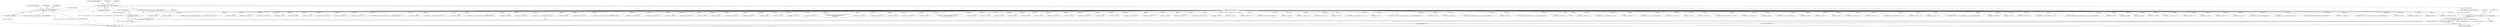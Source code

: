 digraph "0_radare2_f17bfd9f1da05f30f23a4dd05e9d2363e1406948@API" {
"1001841" [label="(Call,data[l++] = op->operands[0].regs[1] << 3 | op->operands[0].regs[0])"];
"1001846" [label="(Call,op->operands[0].regs[1] << 3 | op->operands[0].regs[0])"];
"1001847" [label="(Call,op->operands[0].regs[1] << 3)"];
"1001813" [label="(Call,op->operands[0].regs[1] != X86R_UNDEFINED)"];
"1001741" [label="(Call,op->operands[0].regs[0] == X86R_UNDEFINED)"];
"1000104" [label="(MethodParameterIn,ut8 *data)"];
"1002127" [label="(Call,data[l++] = offset >> 32)"];
"1002786" [label="(Call,data[l++] = op->operands[0].reg << 3 | 0x4)"];
"1001783" [label="(Call,data[l++] = offset >> 16)"];
"1002941" [label="(Call,data[l++] = 0x40 | op->operands[1].regs[0])"];
"1002755" [label="(Call,data[l++] = offset >> 16)"];
"1001848" [label="(Call,op->operands[0].regs[1])"];
"1001847" [label="(Call,op->operands[0].regs[1] << 3)"];
"1001742" [label="(Call,op->operands[0].regs[0])"];
"1001159" [label="(Call,data[l++] = offset)"];
"1001449" [label="(Call,data[l++] = 0x48 | rex)"];
"1001753" [label="(Call,data[l++] = op->operands[1].reg << 3 | 0x5)"];
"1000487" [label="(Call,data[l++] = immediate >> 56)"];
"1003161" [label="(Call,data[l++] = offset)"];
"1000380" [label="(Call,data[l++] = 0xc0 | op->operands[0].reg)"];
"1001197" [label="(Call,data[l++] = offset)"];
"1001775" [label="(Call,data[l++] = offset >> 8)"];
"1001846" [label="(Call,op->operands[0].regs[1] << 3 | op->operands[0].regs[0])"];
"1002397" [label="(Call,data[l++] = 0x67)"];
"1000479" [label="(Call,data[l++] = immediate >> 48)"];
"1001862" [label="(Identifier,op)"];
"1001203" [label="(Call,data[l++] = offset >> 8)"];
"1001595" [label="(Call,data[l++] = op->operands[1].reg << 3 | 4)"];
"1001211" [label="(Call,data[l++] = offset >> 16)"];
"1002335" [label="(Call,data[l++] = offset >> 16)"];
"1003034" [label="(Call,data[l++] = mod << 5 | op->operands[0].reg << 3 | op->operands[1].regs[0])"];
"1000410" [label="(Call,data[l++] = immediate)"];
"1001416" [label="(Call,data[l++] = 0x67)"];
"1001970" [label="(Call,data[l++] = offset >> 16)"];
"1002556" [label="(Call,data[l++] = op->operands[0].reg << 3 | 0x4)"];
"1002709" [label="(Call,data[l++] = getsib (op->operands[1].scale[0]) << 3 | op->operands[1].regs[0])"];
"1001755" [label="(Identifier,data)"];
"1000304" [label="(Call,data[l++] = 0x66)"];
"1001175" [label="(Call,data[l++] = offset)"];
"1003086" [label="(Call,data[l++] = offset)"];
"1002321" [label="(Call,data[l++] = offset)"];
"1000463" [label="(Call,data[l++] = immediate >> 32)"];
"1002143" [label="(Call,data[l++] = offset >> 48)"];
"1001133" [label="(Call,data[l++] = opcode)"];
"1001656" [label="(Call,data[l++] = offset >> 16)"];
"1001478" [label="(Call,data[l++] = 0x40 | rex)"];
"1003216" [label="(MethodReturn,static int)"];
"1000321" [label="(Call,data[l++] = 0xb0 | op->operands[0].reg)"];
"1001825" [label="(Call,data[l++] = op->operands[1].reg << 3 | 0x4)"];
"1002283" [label="(Call,data[l++] = SEG_REG_PREFIXES[op->operands[1].regs[0]])"];
"1000335" [label="(Call,data[l++] = immediate)"];
"1001713" [label="(Call,data[l++] = mod << 6 | op->operands[1].reg << 3 | op->operands[0].reg)"];
"1002076" [label="(Call,data[l++] = 0xa0)"];
"1001791" [label="(Call,data[l++] = offset >> 24)"];
"1000256" [label="(Call,data[l++] = 0x49)"];
"1001243" [label="(Call,data[l++] = (immediate >> byte))"];
"1001841" [label="(Call,data[l++] = op->operands[0].regs[1] << 3 | op->operands[0].regs[0])"];
"1001751" [label="(Identifier,X86R_UNDEFINED)"];
"1002440" [label="(Call,data[l++] = 0x67)"];
"1002217" [label="(Call,data[l++] = 0x8a)"];
"1002676" [label="(Call,data[l++] = getsib (op->operands[1].scale[0]) << 6 | op->operands[1].regs[0] << 3 | base)"];
"1001118" [label="(Call,data[l++] = 0x66)"];
"1001814" [label="(Call,op->operands[0].regs[1])"];
"1001978" [label="(Call,data[l++] = offset >> 24)"];
"1002104" [label="(Call,data[l++] = offset >> 16)"];
"1001559" [label="(Call,data[l++] = 0x66)"];
"1002741" [label="(Call,data[l++] = offset)"];
"1000264" [label="(Call,data[l++] = 0x48)"];
"1001868" [label="(Identifier,l)"];
"1002618" [label="(Call,data[l++] = offset >> 24)"];
"1002747" [label="(Call,data[l++] = offset >> 8)"];
"1001858" [label="(Call,op->operands[0].regs[0])"];
"1001181" [label="(Call,data[l++] = offset >> 8)"];
"1002913" [label="(Call,data[l++] = 0x80 | op->operands[0].reg << 3 | op->operands[1].regs[0])"];
"1001951" [label="(Call,data[l++] = offset)"];
"1002305" [label="(Call,data[l++] = op->operands[0].reg << 3 | 0x5)"];
"1001769" [label="(Call,data[l++] = offset)"];
"1001565" [label="(Call,data[l++] = (op->operands[0].type & OT_BYTE) ? 0x88 : 0x89)"];
"1001823" [label="(Identifier,X86R_UNDEFINED)"];
"1002596" [label="(Call,data[l++] = offset)"];
"1002327" [label="(Call,data[l++] = offset >> 8)"];
"1001827" [label="(Identifier,data)"];
"1002580" [label="(Call,data[l++] = op->operands[0].reg << 3 | 0x5)"];
"1002484" [label="(Call,data[l++] = 0x66)"];
"1002610" [label="(Call,data[l++] = offset >> 16)"];
"1002490" [label="(Call,data[l++] = op->operands[1].type & OT_BYTE ? 0x8a : 0x8b)"];
"1000436" [label="(Call,data[l++] = immediate >> 16)"];
"1000444" [label="(Call,data[l++] = immediate >> 24)"];
"1001642" [label="(Call,data[l++] = offset)"];
"1002763" [label="(Call,data[l++] = offset >> 24)"];
"1001422" [label="(Call,data[l++] = 0x48)"];
"1002996" [label="(Call,data[l++] = 0x0d)"];
"1003198" [label="(Call,data[l++] = offset >> 16)"];
"1003190" [label="(Call,data[l++] = offset >> 8)"];
"1002421" [label="(Call,data[l++] = 0x44)"];
"1001942" [label="(Call,data[l++] = 0x24)"];
"1001648" [label="(Call,data[l++] = offset >> 8)"];
"1001664" [label="(Call,data[l++] = offset >> 24)"];
"1002509" [label="(Call,data[l++] = (op->operands[1].type & OT_BYTE ||\n\t\t\t\top->operands[0].type & OT_BYTE) ?\n\t\t\t\t0x8a : 0x8b)"];
"1000104" [label="(MethodParameterIn,ut8 *data)"];
"1001962" [label="(Call,data[l++] = offset >> 8)"];
"1003131" [label="(Call,data[l++] = offset >> 24)"];
"1001806" [label="(Identifier,op)"];
"1002572" [label="(Call,data[l++] = 0x25)"];
"1001740" [label="(ControlStructure,if (op->operands[0].regs[0] == X86R_UNDEFINED))"];
"1001886" [label="(Call,op->operands[0].regs[0] == X86R_EBP)"];
"1002112" [label="(Call,data[l++] = offset >> 24)"];
"1002299" [label="(Call,data[l++] = 0x8b)"];
"1001611" [label="(Call,data[l++] = getsib (op->operands[0].scale[0]) << 6 |\n\t\t\t\t\t\t    op->operands[0].regs[0] << 3 | 5)"];
"1001813" [label="(Call,op->operands[0].regs[1] != X86R_UNDEFINED)"];
"1001857" [label="(Literal,3)"];
"1003026" [label="(Call,data[l++] = 0x05)"];
"1000280" [label="(Call,data[l++] = 0x41)"];
"1001540" [label="(Call,data[l++] = 0x8c)"];
"1002894" [label="(Call,data[l++] = 0x5)"];
"1001127" [label="(Call,data[l++] = rex)"];
"1001148" [label="(Call,data[l++] = sib)"];
"1002096" [label="(Call,data[l++] = offset >> 8)"];
"1001842" [label="(Call,data[l++])"];
"1002084" [label="(Call,data[l++] = 0xa1)"];
"1003123" [label="(Call,data[l++] = offset >> 16)"];
"1001741" [label="(Call,op->operands[0].regs[0] == X86R_UNDEFINED)"];
"1001812" [label="(ControlStructure,if (op->operands[0].regs[1] != X86R_UNDEFINED))"];
"1000374" [label="(Call,data[l++] = 0xc7)"];
"1001504" [label="(Call,data[l++] = 0x45)"];
"1000416" [label="(Call,data[l++] = immediate >> 8)"];
"1003206" [label="(Call,data[l++] = offset >> 24)"];
"1002059" [label="(Call,data[l++] = 0x48)"];
"1001219" [label="(Call,data[l++] = offset >> 24)"];
"1000471" [label="(Call,data[l++] = immediate >> 40)"];
"1002211" [label="(Call,data[l++] = 0x41)"];
"1002467" [label="(Call,data[l++] = 0x48)"];
"1002602" [label="(Call,data[l++] = offset >> 8)"];
"1000396" [label="(Call,data[l++] = 0xb8 | op->operands[0].reg)"];
"1001139" [label="(Call,data[l++] = modrm)"];
"1002135" [label="(Call,data[l++] = offset >> 40)"];
"1002343" [label="(Call,data[l++] = offset >> 24)"];
"1002403" [label="(Call,data[l++] = 0x48)"];
"1001870" [label="(Identifier,offset)"];
"1002641" [label="(Call,data[l++] = op->operands[0].reg << 3 | 4)"];
"1001824" [label="(Block,)"];
"1003075" [label="(Call,data[l++] = 0x24)"];
"1001901" [label="(Call,data[l++] = mod << 6 | op->operands[1].reg << 3 | op->operands[0].regs[0])"];
"1001109" [label="(Call,data[l++] = 0x67)"];
"1002151" [label="(Call,data[l++] = offset >> 54)"];
"1002223" [label="(Call,data[l++] = op->operands[0].reg << 3 | (op->operands[1].regs[0] - 8))"];
"1002090" [label="(Call,data[l++] = offset)"];
"1002802" [label="(Call,data[l++] = op->operands[1].regs[1] << 3 | op->operands[1].regs[0])"];
"1003115" [label="(Call,data[l++] = offset >> 8)"];
"1001841" -> "1001824"  [label="AST: "];
"1001841" -> "1001846"  [label="CFG: "];
"1001842" -> "1001841"  [label="AST: "];
"1001846" -> "1001841"  [label="AST: "];
"1001868" -> "1001841"  [label="CFG: "];
"1001841" -> "1003216"  [label="DDG: op->operands[0].regs[1] << 3 | op->operands[0].regs[0]"];
"1001841" -> "1003216"  [label="DDG: data[l++]"];
"1001846" -> "1001841"  [label="DDG: op->operands[0].regs[1] << 3"];
"1001846" -> "1001841"  [label="DDG: op->operands[0].regs[0]"];
"1000104" -> "1001841"  [label="DDG: data"];
"1001846" -> "1001858"  [label="CFG: "];
"1001847" -> "1001846"  [label="AST: "];
"1001858" -> "1001846"  [label="AST: "];
"1001846" -> "1003216"  [label="DDG: op->operands[0].regs[0]"];
"1001846" -> "1003216"  [label="DDG: op->operands[0].regs[1] << 3"];
"1001847" -> "1001846"  [label="DDG: op->operands[0].regs[1]"];
"1001847" -> "1001846"  [label="DDG: 3"];
"1001741" -> "1001846"  [label="DDG: op->operands[0].regs[0]"];
"1001847" -> "1001857"  [label="CFG: "];
"1001848" -> "1001847"  [label="AST: "];
"1001857" -> "1001847"  [label="AST: "];
"1001862" -> "1001847"  [label="CFG: "];
"1001847" -> "1003216"  [label="DDG: op->operands[0].regs[1]"];
"1001813" -> "1001847"  [label="DDG: op->operands[0].regs[1]"];
"1001813" -> "1001812"  [label="AST: "];
"1001813" -> "1001823"  [label="CFG: "];
"1001814" -> "1001813"  [label="AST: "];
"1001823" -> "1001813"  [label="AST: "];
"1001827" -> "1001813"  [label="CFG: "];
"1001870" -> "1001813"  [label="CFG: "];
"1001813" -> "1003216"  [label="DDG: X86R_UNDEFINED"];
"1001813" -> "1003216"  [label="DDG: op->operands[0].regs[1] != X86R_UNDEFINED"];
"1001813" -> "1003216"  [label="DDG: op->operands[0].regs[1]"];
"1001741" -> "1001813"  [label="DDG: X86R_UNDEFINED"];
"1001741" -> "1001740"  [label="AST: "];
"1001741" -> "1001751"  [label="CFG: "];
"1001742" -> "1001741"  [label="AST: "];
"1001751" -> "1001741"  [label="AST: "];
"1001755" -> "1001741"  [label="CFG: "];
"1001806" -> "1001741"  [label="CFG: "];
"1001741" -> "1003216"  [label="DDG: X86R_UNDEFINED"];
"1001741" -> "1003216"  [label="DDG: op->operands[0].regs[0]"];
"1001741" -> "1003216"  [label="DDG: op->operands[0].regs[0] == X86R_UNDEFINED"];
"1001741" -> "1001886"  [label="DDG: op->operands[0].regs[0]"];
"1000104" -> "1000102"  [label="AST: "];
"1000104" -> "1003216"  [label="DDG: data"];
"1000104" -> "1000256"  [label="DDG: data"];
"1000104" -> "1000264"  [label="DDG: data"];
"1000104" -> "1000280"  [label="DDG: data"];
"1000104" -> "1000304"  [label="DDG: data"];
"1000104" -> "1000321"  [label="DDG: data"];
"1000104" -> "1000335"  [label="DDG: data"];
"1000104" -> "1000374"  [label="DDG: data"];
"1000104" -> "1000380"  [label="DDG: data"];
"1000104" -> "1000396"  [label="DDG: data"];
"1000104" -> "1000410"  [label="DDG: data"];
"1000104" -> "1000416"  [label="DDG: data"];
"1000104" -> "1000436"  [label="DDG: data"];
"1000104" -> "1000444"  [label="DDG: data"];
"1000104" -> "1000463"  [label="DDG: data"];
"1000104" -> "1000471"  [label="DDG: data"];
"1000104" -> "1000479"  [label="DDG: data"];
"1000104" -> "1000487"  [label="DDG: data"];
"1000104" -> "1001109"  [label="DDG: data"];
"1000104" -> "1001118"  [label="DDG: data"];
"1000104" -> "1001127"  [label="DDG: data"];
"1000104" -> "1001133"  [label="DDG: data"];
"1000104" -> "1001139"  [label="DDG: data"];
"1000104" -> "1001148"  [label="DDG: data"];
"1000104" -> "1001159"  [label="DDG: data"];
"1000104" -> "1001175"  [label="DDG: data"];
"1000104" -> "1001181"  [label="DDG: data"];
"1000104" -> "1001197"  [label="DDG: data"];
"1000104" -> "1001203"  [label="DDG: data"];
"1000104" -> "1001211"  [label="DDG: data"];
"1000104" -> "1001219"  [label="DDG: data"];
"1000104" -> "1001243"  [label="DDG: data"];
"1000104" -> "1001416"  [label="DDG: data"];
"1000104" -> "1001422"  [label="DDG: data"];
"1000104" -> "1001449"  [label="DDG: data"];
"1000104" -> "1001478"  [label="DDG: data"];
"1000104" -> "1001504"  [label="DDG: data"];
"1000104" -> "1001540"  [label="DDG: data"];
"1000104" -> "1001559"  [label="DDG: data"];
"1000104" -> "1001565"  [label="DDG: data"];
"1000104" -> "1001595"  [label="DDG: data"];
"1000104" -> "1001611"  [label="DDG: data"];
"1000104" -> "1001642"  [label="DDG: data"];
"1000104" -> "1001648"  [label="DDG: data"];
"1000104" -> "1001656"  [label="DDG: data"];
"1000104" -> "1001664"  [label="DDG: data"];
"1000104" -> "1001713"  [label="DDG: data"];
"1000104" -> "1001753"  [label="DDG: data"];
"1000104" -> "1001769"  [label="DDG: data"];
"1000104" -> "1001775"  [label="DDG: data"];
"1000104" -> "1001783"  [label="DDG: data"];
"1000104" -> "1001791"  [label="DDG: data"];
"1000104" -> "1001825"  [label="DDG: data"];
"1000104" -> "1001901"  [label="DDG: data"];
"1000104" -> "1001942"  [label="DDG: data"];
"1000104" -> "1001951"  [label="DDG: data"];
"1000104" -> "1001962"  [label="DDG: data"];
"1000104" -> "1001970"  [label="DDG: data"];
"1000104" -> "1001978"  [label="DDG: data"];
"1000104" -> "1002059"  [label="DDG: data"];
"1000104" -> "1002076"  [label="DDG: data"];
"1000104" -> "1002084"  [label="DDG: data"];
"1000104" -> "1002090"  [label="DDG: data"];
"1000104" -> "1002096"  [label="DDG: data"];
"1000104" -> "1002104"  [label="DDG: data"];
"1000104" -> "1002112"  [label="DDG: data"];
"1000104" -> "1002127"  [label="DDG: data"];
"1000104" -> "1002135"  [label="DDG: data"];
"1000104" -> "1002143"  [label="DDG: data"];
"1000104" -> "1002151"  [label="DDG: data"];
"1000104" -> "1002211"  [label="DDG: data"];
"1000104" -> "1002217"  [label="DDG: data"];
"1000104" -> "1002223"  [label="DDG: data"];
"1000104" -> "1002283"  [label="DDG: data"];
"1000104" -> "1002299"  [label="DDG: data"];
"1000104" -> "1002305"  [label="DDG: data"];
"1000104" -> "1002321"  [label="DDG: data"];
"1000104" -> "1002327"  [label="DDG: data"];
"1000104" -> "1002335"  [label="DDG: data"];
"1000104" -> "1002343"  [label="DDG: data"];
"1000104" -> "1002397"  [label="DDG: data"];
"1000104" -> "1002403"  [label="DDG: data"];
"1000104" -> "1002421"  [label="DDG: data"];
"1000104" -> "1002440"  [label="DDG: data"];
"1000104" -> "1002467"  [label="DDG: data"];
"1000104" -> "1002484"  [label="DDG: data"];
"1000104" -> "1002490"  [label="DDG: data"];
"1000104" -> "1002509"  [label="DDG: data"];
"1000104" -> "1002556"  [label="DDG: data"];
"1000104" -> "1002572"  [label="DDG: data"];
"1000104" -> "1002580"  [label="DDG: data"];
"1000104" -> "1002596"  [label="DDG: data"];
"1000104" -> "1002602"  [label="DDG: data"];
"1000104" -> "1002610"  [label="DDG: data"];
"1000104" -> "1002618"  [label="DDG: data"];
"1000104" -> "1002641"  [label="DDG: data"];
"1000104" -> "1002676"  [label="DDG: data"];
"1000104" -> "1002709"  [label="DDG: data"];
"1000104" -> "1002741"  [label="DDG: data"];
"1000104" -> "1002747"  [label="DDG: data"];
"1000104" -> "1002755"  [label="DDG: data"];
"1000104" -> "1002763"  [label="DDG: data"];
"1000104" -> "1002786"  [label="DDG: data"];
"1000104" -> "1002802"  [label="DDG: data"];
"1000104" -> "1002894"  [label="DDG: data"];
"1000104" -> "1002913"  [label="DDG: data"];
"1000104" -> "1002941"  [label="DDG: data"];
"1000104" -> "1002996"  [label="DDG: data"];
"1000104" -> "1003026"  [label="DDG: data"];
"1000104" -> "1003034"  [label="DDG: data"];
"1000104" -> "1003075"  [label="DDG: data"];
"1000104" -> "1003086"  [label="DDG: data"];
"1000104" -> "1003115"  [label="DDG: data"];
"1000104" -> "1003123"  [label="DDG: data"];
"1000104" -> "1003131"  [label="DDG: data"];
"1000104" -> "1003161"  [label="DDG: data"];
"1000104" -> "1003190"  [label="DDG: data"];
"1000104" -> "1003198"  [label="DDG: data"];
"1000104" -> "1003206"  [label="DDG: data"];
}
